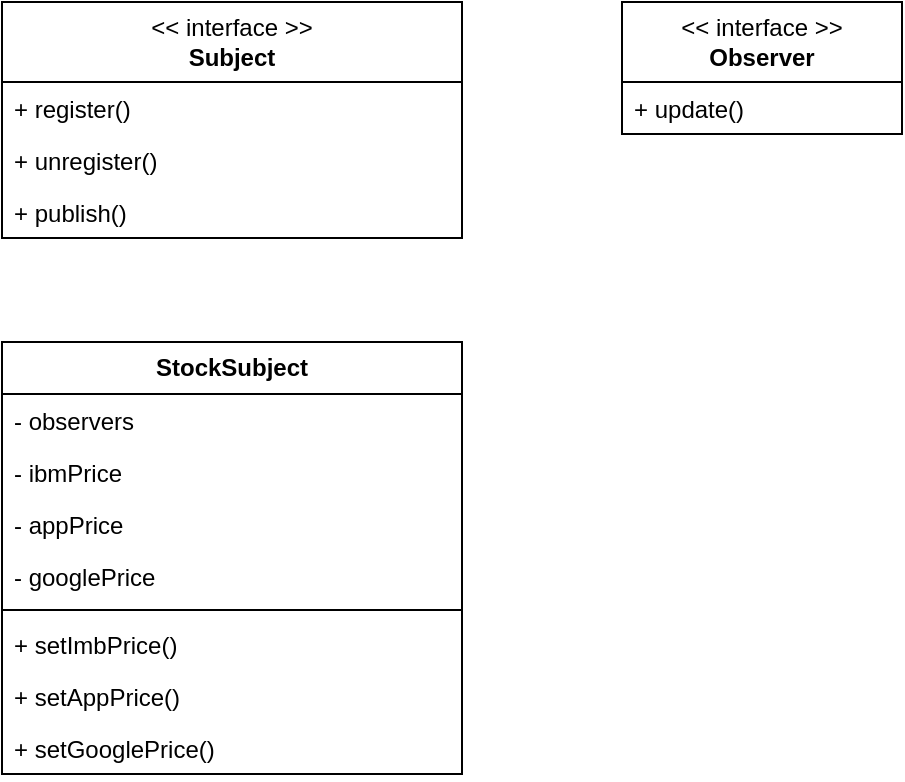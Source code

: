 <mxfile version="21.6.8" type="github">
  <diagram id="ol0al3_O7qeimlaXuuzj" name="Page-1">
    <mxGraphModel dx="1102" dy="504" grid="1" gridSize="10" guides="1" tooltips="1" connect="1" arrows="1" fold="1" page="1" pageScale="1" pageWidth="850" pageHeight="1100" math="0" shadow="0">
      <root>
        <mxCell id="0" />
        <mxCell id="1" parent="0" />
        <mxCell id="n4xZi3wqIaFylWsxnWv0-1" value="&amp;lt;&amp;lt; interface &amp;gt;&amp;gt;&lt;br&gt;&lt;b&gt;Subject&lt;/b&gt;" style="swimlane;fontStyle=0;childLayout=stackLayout;horizontal=1;startSize=40;fillColor=none;horizontalStack=0;resizeParent=1;resizeParentMax=0;resizeLast=0;collapsible=1;marginBottom=0;whiteSpace=wrap;html=1;" parent="1" vertex="1">
          <mxGeometry x="100" y="80" width="230" height="118" as="geometry" />
        </mxCell>
        <mxCell id="n4xZi3wqIaFylWsxnWv0-2" value="+ register()" style="text;strokeColor=none;fillColor=none;align=left;verticalAlign=top;spacingLeft=4;spacingRight=4;overflow=hidden;rotatable=0;points=[[0,0.5],[1,0.5]];portConstraint=eastwest;whiteSpace=wrap;html=1;" parent="n4xZi3wqIaFylWsxnWv0-1" vertex="1">
          <mxGeometry y="40" width="230" height="26" as="geometry" />
        </mxCell>
        <mxCell id="n4xZi3wqIaFylWsxnWv0-3" value="+ unregister()" style="text;strokeColor=none;fillColor=none;align=left;verticalAlign=top;spacingLeft=4;spacingRight=4;overflow=hidden;rotatable=0;points=[[0,0.5],[1,0.5]];portConstraint=eastwest;whiteSpace=wrap;html=1;" parent="n4xZi3wqIaFylWsxnWv0-1" vertex="1">
          <mxGeometry y="66" width="230" height="26" as="geometry" />
        </mxCell>
        <mxCell id="n4xZi3wqIaFylWsxnWv0-4" value="+ publish()" style="text;strokeColor=none;fillColor=none;align=left;verticalAlign=top;spacingLeft=4;spacingRight=4;overflow=hidden;rotatable=0;points=[[0,0.5],[1,0.5]];portConstraint=eastwest;whiteSpace=wrap;html=1;" parent="n4xZi3wqIaFylWsxnWv0-1" vertex="1">
          <mxGeometry y="92" width="230" height="26" as="geometry" />
        </mxCell>
        <mxCell id="n4xZi3wqIaFylWsxnWv0-5" value="&amp;lt;&amp;lt; interface &amp;gt;&amp;gt;&lt;br style=&quot;border-color: var(--border-color);&quot;&gt;&lt;b&gt;Observer&lt;/b&gt;" style="swimlane;fontStyle=0;childLayout=stackLayout;horizontal=1;startSize=40;fillColor=none;horizontalStack=0;resizeParent=1;resizeParentMax=0;resizeLast=0;collapsible=1;marginBottom=0;whiteSpace=wrap;html=1;" parent="1" vertex="1">
          <mxGeometry x="410" y="80" width="140" height="66" as="geometry" />
        </mxCell>
        <mxCell id="n4xZi3wqIaFylWsxnWv0-7" value="+ update()" style="text;strokeColor=none;fillColor=none;align=left;verticalAlign=top;spacingLeft=4;spacingRight=4;overflow=hidden;rotatable=0;points=[[0,0.5],[1,0.5]];portConstraint=eastwest;whiteSpace=wrap;html=1;" parent="n4xZi3wqIaFylWsxnWv0-5" vertex="1">
          <mxGeometry y="40" width="140" height="26" as="geometry" />
        </mxCell>
        <mxCell id="6RVkD7acKFJWYVjltDq_-1" value="&lt;b&gt;StockSubject&lt;/b&gt;" style="swimlane;fontStyle=0;childLayout=stackLayout;horizontal=1;startSize=26;fillColor=none;horizontalStack=0;resizeParent=1;resizeParentMax=0;resizeLast=0;collapsible=1;marginBottom=0;whiteSpace=wrap;html=1;" vertex="1" parent="1">
          <mxGeometry x="100" y="250" width="230" height="216" as="geometry" />
        </mxCell>
        <mxCell id="6RVkD7acKFJWYVjltDq_-2" value="- observers" style="text;strokeColor=none;fillColor=none;align=left;verticalAlign=top;spacingLeft=4;spacingRight=4;overflow=hidden;rotatable=0;points=[[0,0.5],[1,0.5]];portConstraint=eastwest;whiteSpace=wrap;html=1;" vertex="1" parent="6RVkD7acKFJWYVjltDq_-1">
          <mxGeometry y="26" width="230" height="26" as="geometry" />
        </mxCell>
        <mxCell id="6RVkD7acKFJWYVjltDq_-3" value="- ibmPrice" style="text;strokeColor=none;fillColor=none;align=left;verticalAlign=top;spacingLeft=4;spacingRight=4;overflow=hidden;rotatable=0;points=[[0,0.5],[1,0.5]];portConstraint=eastwest;whiteSpace=wrap;html=1;" vertex="1" parent="6RVkD7acKFJWYVjltDq_-1">
          <mxGeometry y="52" width="230" height="26" as="geometry" />
        </mxCell>
        <mxCell id="6RVkD7acKFJWYVjltDq_-4" value="-&amp;nbsp;appPrice" style="text;strokeColor=none;fillColor=none;align=left;verticalAlign=top;spacingLeft=4;spacingRight=4;overflow=hidden;rotatable=0;points=[[0,0.5],[1,0.5]];portConstraint=eastwest;whiteSpace=wrap;html=1;" vertex="1" parent="6RVkD7acKFJWYVjltDq_-1">
          <mxGeometry y="78" width="230" height="26" as="geometry" />
        </mxCell>
        <mxCell id="6RVkD7acKFJWYVjltDq_-5" value="- googlePrice" style="text;strokeColor=none;fillColor=none;align=left;verticalAlign=top;spacingLeft=4;spacingRight=4;overflow=hidden;rotatable=0;points=[[0,0.5],[1,0.5]];portConstraint=eastwest;whiteSpace=wrap;html=1;" vertex="1" parent="6RVkD7acKFJWYVjltDq_-1">
          <mxGeometry y="104" width="230" height="26" as="geometry" />
        </mxCell>
        <mxCell id="6RVkD7acKFJWYVjltDq_-7" value="" style="line;strokeWidth=1;fillColor=none;align=left;verticalAlign=middle;spacingTop=-1;spacingLeft=3;spacingRight=3;rotatable=0;labelPosition=right;points=[];portConstraint=eastwest;strokeColor=inherit;" vertex="1" parent="6RVkD7acKFJWYVjltDq_-1">
          <mxGeometry y="130" width="230" height="8" as="geometry" />
        </mxCell>
        <mxCell id="6RVkD7acKFJWYVjltDq_-6" value="+ setImbPrice()" style="text;strokeColor=none;fillColor=none;align=left;verticalAlign=top;spacingLeft=4;spacingRight=4;overflow=hidden;rotatable=0;points=[[0,0.5],[1,0.5]];portConstraint=eastwest;whiteSpace=wrap;html=1;" vertex="1" parent="6RVkD7acKFJWYVjltDq_-1">
          <mxGeometry y="138" width="230" height="26" as="geometry" />
        </mxCell>
        <mxCell id="6RVkD7acKFJWYVjltDq_-8" value="+ setAppPrice()" style="text;strokeColor=none;fillColor=none;align=left;verticalAlign=top;spacingLeft=4;spacingRight=4;overflow=hidden;rotatable=0;points=[[0,0.5],[1,0.5]];portConstraint=eastwest;whiteSpace=wrap;html=1;" vertex="1" parent="6RVkD7acKFJWYVjltDq_-1">
          <mxGeometry y="164" width="230" height="26" as="geometry" />
        </mxCell>
        <mxCell id="6RVkD7acKFJWYVjltDq_-9" value="+ setGooglePrice()" style="text;strokeColor=none;fillColor=none;align=left;verticalAlign=top;spacingLeft=4;spacingRight=4;overflow=hidden;rotatable=0;points=[[0,0.5],[1,0.5]];portConstraint=eastwest;whiteSpace=wrap;html=1;" vertex="1" parent="6RVkD7acKFJWYVjltDq_-1">
          <mxGeometry y="190" width="230" height="26" as="geometry" />
        </mxCell>
      </root>
    </mxGraphModel>
  </diagram>
</mxfile>
